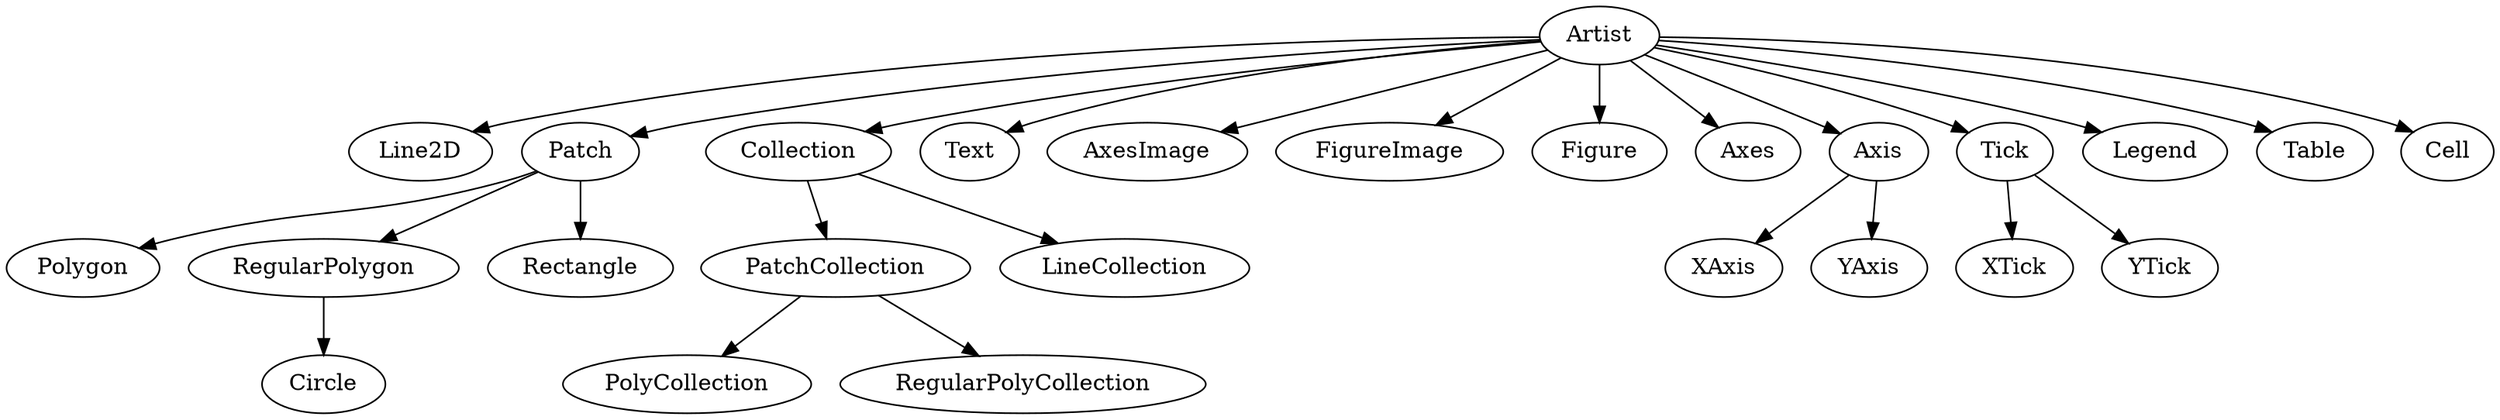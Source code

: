 //dot -Tps -o ../figures/artist.ps artists.dot
digraph G { 
    Artist->Line2D;
    Artist->Patch;
    Artist->Collection->PatchCollection;
    PatchCollection->PolyCollection;
    PatchCollection->RegularPolyCollection;
    Collection->LineCollection;
    Artist->Text;
    Artist->AxesImage;
    Artist->FigureImage;        
    Artist->Figure;
    Artist->Axes;
    Artist->Axis;
    Axis->XAxis;
    Axis->YAxis;

    Artist->Tick;
    Tick->XTick;
    Tick->YTick;
    
    Artist->Legend;
    Artist->Table;
    Artist->Cell;    
    Patch->Polygon;
    Patch->RegularPolygon->Circle;    
    Patch->Rectangle;
}
